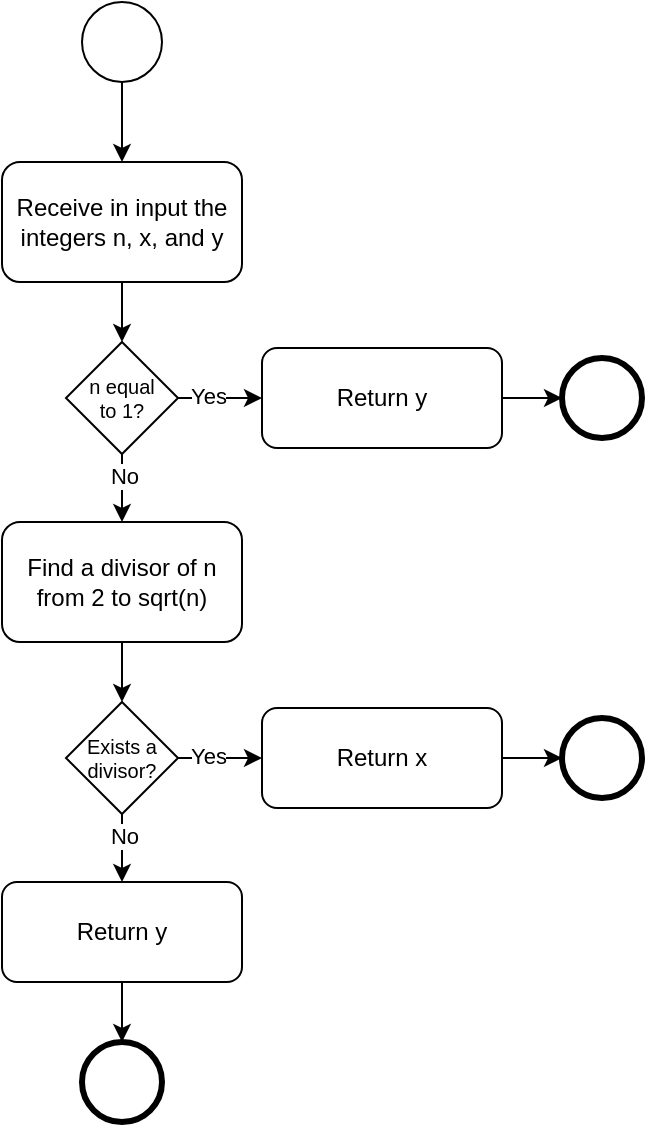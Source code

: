 <mxfile version="25.0.1">
  <diagram name="Page-1" id="gcOh2L13ghurHqlArtQZ">
    <mxGraphModel dx="683" dy="394" grid="1" gridSize="10" guides="1" tooltips="1" connect="1" arrows="1" fold="1" page="1" pageScale="1" pageWidth="827" pageHeight="1169" background="#ffffff" math="0" shadow="0">
      <root>
        <mxCell id="0" />
        <mxCell id="1" parent="0" />
        <mxCell id="VRNMHvbQ2h5_KSJw3uvR-1" value="" style="ellipse;whiteSpace=wrap;html=1;aspect=fixed;" parent="1" vertex="1">
          <mxGeometry x="280" y="200" width="40" height="40" as="geometry" />
        </mxCell>
        <mxCell id="VRNMHvbQ2h5_KSJw3uvR-5" value="" style="ellipse;whiteSpace=wrap;html=1;aspect=fixed;strokeWidth=3;" parent="1" vertex="1">
          <mxGeometry x="520" y="558" width="40" height="40" as="geometry" />
        </mxCell>
        <mxCell id="VRNMHvbQ2h5_KSJw3uvR-6" value="" style="endArrow=classic;html=1;rounded=0;exitX=0.5;exitY=1;exitDx=0;exitDy=0;entryX=0.5;entryY=0;entryDx=0;entryDy=0;" parent="1" source="VRNMHvbQ2h5_KSJw3uvR-1" target="EzXm6HOJ7XlxfIWs7UAr-1" edge="1">
          <mxGeometry width="50" height="50" relative="1" as="geometry">
            <mxPoint x="390" y="450" as="sourcePoint" />
            <mxPoint x="392" y="238" as="targetPoint" />
          </mxGeometry>
        </mxCell>
        <mxCell id="EzXm6HOJ7XlxfIWs7UAr-3" style="edgeStyle=orthogonalEdgeStyle;rounded=0;orthogonalLoop=1;jettySize=auto;html=1;exitX=0.5;exitY=1;exitDx=0;exitDy=0;entryX=0.5;entryY=0;entryDx=0;entryDy=0;" edge="1" parent="1" target="EzXm6HOJ7XlxfIWs7UAr-2">
          <mxGeometry relative="1" as="geometry">
            <mxPoint x="300" y="520" as="sourcePoint" />
          </mxGeometry>
        </mxCell>
        <mxCell id="EzXm6HOJ7XlxfIWs7UAr-15" style="edgeStyle=orthogonalEdgeStyle;rounded=0;orthogonalLoop=1;jettySize=auto;html=1;exitX=0.5;exitY=1;exitDx=0;exitDy=0;" edge="1" parent="1" source="EzXm6HOJ7XlxfIWs7UAr-1">
          <mxGeometry relative="1" as="geometry">
            <mxPoint x="300" y="370" as="targetPoint" />
          </mxGeometry>
        </mxCell>
        <mxCell id="EzXm6HOJ7XlxfIWs7UAr-1" value="Receive in input the integers n, x, and y" style="rounded=1;whiteSpace=wrap;html=1;" vertex="1" parent="1">
          <mxGeometry x="240" y="280" width="120" height="60" as="geometry" />
        </mxCell>
        <mxCell id="EzXm6HOJ7XlxfIWs7UAr-6" style="edgeStyle=orthogonalEdgeStyle;rounded=0;orthogonalLoop=1;jettySize=auto;html=1;exitX=1;exitY=0.5;exitDx=0;exitDy=0;entryX=0;entryY=0.5;entryDx=0;entryDy=0;" edge="1" parent="1" source="EzXm6HOJ7XlxfIWs7UAr-2" target="EzXm6HOJ7XlxfIWs7UAr-4">
          <mxGeometry relative="1" as="geometry" />
        </mxCell>
        <mxCell id="EzXm6HOJ7XlxfIWs7UAr-7" value="Yes" style="edgeLabel;html=1;align=center;verticalAlign=middle;resizable=0;points=[];" vertex="1" connectable="0" parent="EzXm6HOJ7XlxfIWs7UAr-6">
          <mxGeometry x="-0.497" y="1" relative="1" as="geometry">
            <mxPoint x="4" as="offset" />
          </mxGeometry>
        </mxCell>
        <mxCell id="EzXm6HOJ7XlxfIWs7UAr-8" style="edgeStyle=orthogonalEdgeStyle;rounded=0;orthogonalLoop=1;jettySize=auto;html=1;exitX=0.5;exitY=1;exitDx=0;exitDy=0;entryX=0.5;entryY=0;entryDx=0;entryDy=0;" edge="1" parent="1" source="EzXm6HOJ7XlxfIWs7UAr-2" target="EzXm6HOJ7XlxfIWs7UAr-5">
          <mxGeometry relative="1" as="geometry" />
        </mxCell>
        <mxCell id="EzXm6HOJ7XlxfIWs7UAr-10" value="No" style="edgeLabel;html=1;align=center;verticalAlign=middle;resizable=0;points=[];" vertex="1" connectable="0" parent="EzXm6HOJ7XlxfIWs7UAr-8">
          <mxGeometry x="-0.384" y="1" relative="1" as="geometry">
            <mxPoint as="offset" />
          </mxGeometry>
        </mxCell>
        <mxCell id="EzXm6HOJ7XlxfIWs7UAr-2" value="Exists a&lt;div&gt;divisor?&lt;/div&gt;" style="rhombus;whiteSpace=wrap;html=1;fontSize=10;" vertex="1" parent="1">
          <mxGeometry x="272" y="550" width="56" height="56" as="geometry" />
        </mxCell>
        <mxCell id="EzXm6HOJ7XlxfIWs7UAr-11" style="edgeStyle=orthogonalEdgeStyle;rounded=0;orthogonalLoop=1;jettySize=auto;html=1;exitX=1;exitY=0.5;exitDx=0;exitDy=0;entryX=0;entryY=0.5;entryDx=0;entryDy=0;" edge="1" parent="1" source="EzXm6HOJ7XlxfIWs7UAr-4" target="VRNMHvbQ2h5_KSJw3uvR-5">
          <mxGeometry relative="1" as="geometry" />
        </mxCell>
        <mxCell id="EzXm6HOJ7XlxfIWs7UAr-4" value="Return x" style="rounded=1;whiteSpace=wrap;html=1;" vertex="1" parent="1">
          <mxGeometry x="370" y="553" width="120" height="50" as="geometry" />
        </mxCell>
        <mxCell id="EzXm6HOJ7XlxfIWs7UAr-13" style="edgeStyle=orthogonalEdgeStyle;rounded=0;orthogonalLoop=1;jettySize=auto;html=1;exitX=0.5;exitY=1;exitDx=0;exitDy=0;entryX=0.5;entryY=0;entryDx=0;entryDy=0;" edge="1" parent="1" source="EzXm6HOJ7XlxfIWs7UAr-5" target="EzXm6HOJ7XlxfIWs7UAr-12">
          <mxGeometry relative="1" as="geometry" />
        </mxCell>
        <mxCell id="EzXm6HOJ7XlxfIWs7UAr-5" value="Return y" style="rounded=1;whiteSpace=wrap;html=1;" vertex="1" parent="1">
          <mxGeometry x="240" y="640" width="120" height="50" as="geometry" />
        </mxCell>
        <mxCell id="EzXm6HOJ7XlxfIWs7UAr-12" value="" style="ellipse;whiteSpace=wrap;html=1;aspect=fixed;strokeWidth=3;" vertex="1" parent="1">
          <mxGeometry x="280" y="720" width="40" height="40" as="geometry" />
        </mxCell>
        <mxCell id="EzXm6HOJ7XlxfIWs7UAr-14" value="Find a divisor of n from 2 to sqrt(n)" style="rounded=1;whiteSpace=wrap;html=1;" vertex="1" parent="1">
          <mxGeometry x="240" y="460" width="120" height="60" as="geometry" />
        </mxCell>
        <mxCell id="EzXm6HOJ7XlxfIWs7UAr-16" value="" style="ellipse;whiteSpace=wrap;html=1;aspect=fixed;strokeWidth=3;" vertex="1" parent="1">
          <mxGeometry x="520" y="378" width="40" height="40" as="geometry" />
        </mxCell>
        <mxCell id="EzXm6HOJ7XlxfIWs7UAr-17" style="edgeStyle=orthogonalEdgeStyle;rounded=0;orthogonalLoop=1;jettySize=auto;html=1;exitX=1;exitY=0.5;exitDx=0;exitDy=0;entryX=0;entryY=0.5;entryDx=0;entryDy=0;" edge="1" parent="1" source="EzXm6HOJ7XlxfIWs7UAr-21" target="EzXm6HOJ7XlxfIWs7UAr-23">
          <mxGeometry relative="1" as="geometry" />
        </mxCell>
        <mxCell id="EzXm6HOJ7XlxfIWs7UAr-18" value="Yes" style="edgeLabel;html=1;align=center;verticalAlign=middle;resizable=0;points=[];" vertex="1" connectable="0" parent="EzXm6HOJ7XlxfIWs7UAr-17">
          <mxGeometry x="-0.497" y="1" relative="1" as="geometry">
            <mxPoint x="4" as="offset" />
          </mxGeometry>
        </mxCell>
        <mxCell id="EzXm6HOJ7XlxfIWs7UAr-19" style="edgeStyle=orthogonalEdgeStyle;rounded=0;orthogonalLoop=1;jettySize=auto;html=1;exitX=0.5;exitY=1;exitDx=0;exitDy=0;entryX=0.5;entryY=0;entryDx=0;entryDy=0;" edge="1" parent="1" source="EzXm6HOJ7XlxfIWs7UAr-21">
          <mxGeometry relative="1" as="geometry">
            <mxPoint x="300" y="460" as="targetPoint" />
          </mxGeometry>
        </mxCell>
        <mxCell id="EzXm6HOJ7XlxfIWs7UAr-20" value="No" style="edgeLabel;html=1;align=center;verticalAlign=middle;resizable=0;points=[];" vertex="1" connectable="0" parent="EzXm6HOJ7XlxfIWs7UAr-19">
          <mxGeometry x="-0.384" y="1" relative="1" as="geometry">
            <mxPoint as="offset" />
          </mxGeometry>
        </mxCell>
        <mxCell id="EzXm6HOJ7XlxfIWs7UAr-21" value="n equal&lt;div&gt;to 1?&lt;/div&gt;" style="rhombus;whiteSpace=wrap;html=1;fontSize=10;" vertex="1" parent="1">
          <mxGeometry x="272" y="370" width="56" height="56" as="geometry" />
        </mxCell>
        <mxCell id="EzXm6HOJ7XlxfIWs7UAr-22" style="edgeStyle=orthogonalEdgeStyle;rounded=0;orthogonalLoop=1;jettySize=auto;html=1;exitX=1;exitY=0.5;exitDx=0;exitDy=0;entryX=0;entryY=0.5;entryDx=0;entryDy=0;" edge="1" parent="1" source="EzXm6HOJ7XlxfIWs7UAr-23" target="EzXm6HOJ7XlxfIWs7UAr-16">
          <mxGeometry relative="1" as="geometry" />
        </mxCell>
        <mxCell id="EzXm6HOJ7XlxfIWs7UAr-23" value="Return y" style="rounded=1;whiteSpace=wrap;html=1;" vertex="1" parent="1">
          <mxGeometry x="370" y="373" width="120" height="50" as="geometry" />
        </mxCell>
      </root>
    </mxGraphModel>
  </diagram>
</mxfile>
